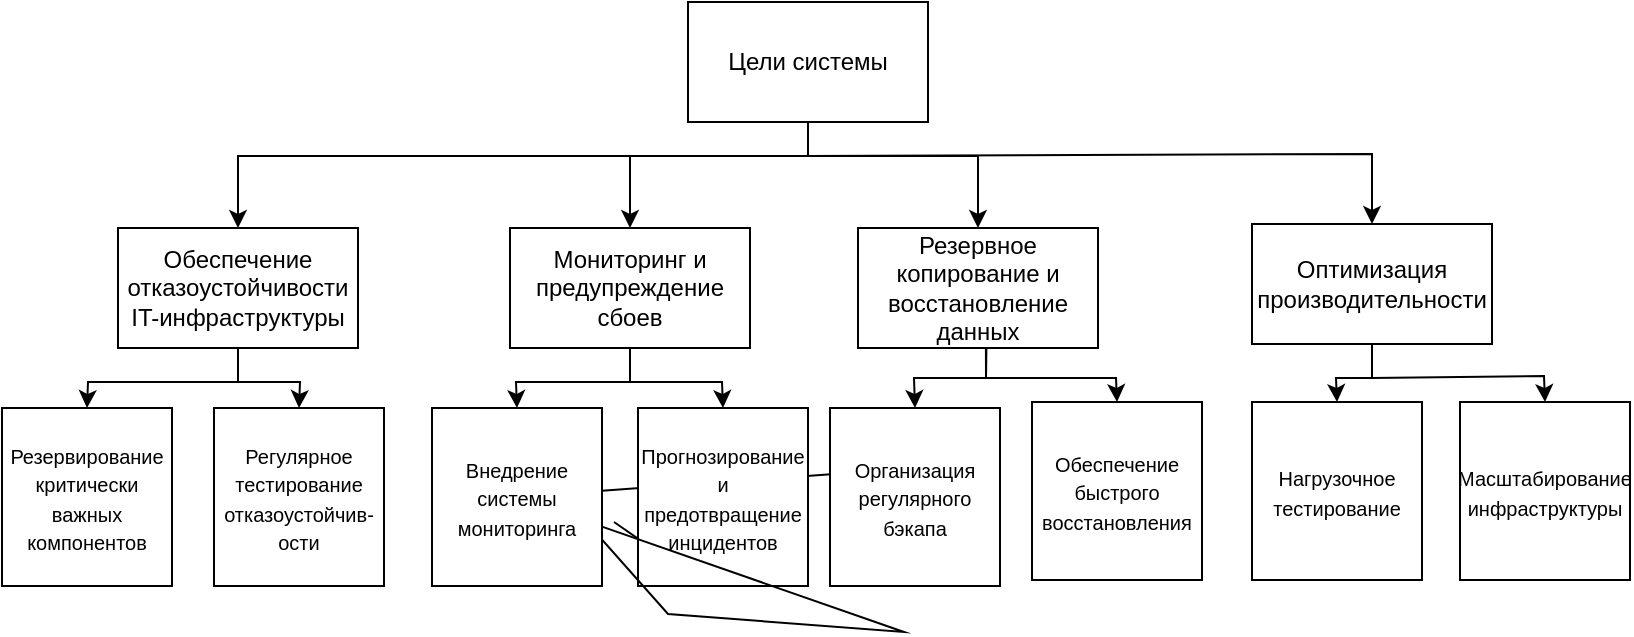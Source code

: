 <mxfile version="26.2.8">
  <diagram name="Страница — 1" id="a0nIVQFMLuUEzL4oQPMq">
    <mxGraphModel dx="1785" dy="956" grid="0" gridSize="10" guides="1" tooltips="1" connect="1" arrows="1" fold="1" page="0" pageScale="1" pageWidth="827" pageHeight="1169" background="light-dark(#FFFFFF,#FFFFFF)" math="0" shadow="0">
      <root>
        <mxCell id="0" />
        <mxCell id="1" parent="0" />
        <mxCell id="6AQP2gYK-ikNi4fo5GKm-1" value="&lt;font style=&quot;color: light-dark(rgb(0, 0, 0), rgb(0, 0, 0));&quot;&gt;Обеспечение отказоустойчивости IT-инфраструктуры&lt;/font&gt;" style="rounded=0;whiteSpace=wrap;html=1;fillColor=light-dark(#FFFFFF,#FFFFFF);strokeColor=light-dark(#000000,#000000);" vertex="1" parent="1">
          <mxGeometry x="-443" y="40" width="120" height="60" as="geometry" />
        </mxCell>
        <mxCell id="6AQP2gYK-ikNi4fo5GKm-2" value="&lt;font style=&quot;color: light-dark(rgb(0, 0, 0), rgb(0, 0, 0));&quot;&gt;Мониторинг и предупреждение сбоев&lt;/font&gt;" style="rounded=0;whiteSpace=wrap;html=1;fillColor=light-dark(#FFFFFF,#FFFFFF);strokeColor=light-dark(#000000,#000000);" vertex="1" parent="1">
          <mxGeometry x="-247" y="40" width="120" height="60" as="geometry" />
        </mxCell>
        <mxCell id="6AQP2gYK-ikNi4fo5GKm-3" value="&lt;font style=&quot;color: light-dark(rgb(0, 0, 0), rgb(0, 0, 0));&quot;&gt;Резервное копирование и восстановление данных&lt;/font&gt;" style="rounded=0;whiteSpace=wrap;html=1;fillColor=light-dark(#FFFFFF,#FFFFFF);strokeColor=light-dark(#000000,#000000);" vertex="1" parent="1">
          <mxGeometry x="-73" y="40" width="120" height="60" as="geometry" />
        </mxCell>
        <mxCell id="6AQP2gYK-ikNi4fo5GKm-4" value="&lt;font style=&quot;color: light-dark(rgb(0, 0, 0), rgb(0, 0, 0));&quot;&gt;Оптимизация производительности&lt;/font&gt;" style="rounded=0;whiteSpace=wrap;html=1;fillColor=light-dark(#FFFFFF,#FFFFFF);strokeColor=light-dark(#000000,#000000);" vertex="1" parent="1">
          <mxGeometry x="124" y="38" width="120" height="60" as="geometry" />
        </mxCell>
        <mxCell id="6AQP2gYK-ikNi4fo5GKm-5" value="&lt;font style=&quot;color: light-dark(rgb(0, 0, 0), rgb(0, 0, 0));&quot;&gt;Цели системы&lt;/font&gt;" style="rounded=0;whiteSpace=wrap;html=1;fillColor=light-dark(#FFFFFF,#FFFFFF);strokeColor=light-dark(#000000,#000000);" vertex="1" parent="1">
          <mxGeometry x="-158" y="-73" width="120" height="60" as="geometry" />
        </mxCell>
        <mxCell id="6AQP2gYK-ikNi4fo5GKm-7" value="" style="endArrow=classic;html=1;rounded=0;" edge="1" parent="1">
          <mxGeometry width="50" height="50" relative="1" as="geometry">
            <mxPoint x="-163" y="146.926" as="sourcePoint" />
            <mxPoint x="-145" y="137" as="targetPoint" />
          </mxGeometry>
        </mxCell>
        <mxCell id="6AQP2gYK-ikNi4fo5GKm-10" value="" style="endArrow=none;html=1;rounded=0;" edge="1" parent="1" source="6AQP2gYK-ikNi4fo5GKm-28">
          <mxGeometry relative="1" as="geometry">
            <mxPoint x="-231" y="162" as="sourcePoint" />
            <mxPoint x="-71" y="162" as="targetPoint" />
            <Array as="points" />
          </mxGeometry>
        </mxCell>
        <mxCell id="6AQP2gYK-ikNi4fo5GKm-13" value="" style="endArrow=classic;html=1;rounded=0;exitX=0.5;exitY=1;exitDx=0;exitDy=0;entryX=0.5;entryY=0;entryDx=0;entryDy=0;strokeColor=light-dark(#000000,#000000);" edge="1" parent="1" source="6AQP2gYK-ikNi4fo5GKm-5" target="6AQP2gYK-ikNi4fo5GKm-1">
          <mxGeometry width="50" height="50" relative="1" as="geometry">
            <mxPoint x="-139" y="87" as="sourcePoint" />
            <mxPoint x="-89" y="37" as="targetPoint" />
            <Array as="points">
              <mxPoint x="-98" y="4" />
              <mxPoint x="-383" y="4" />
            </Array>
          </mxGeometry>
        </mxCell>
        <mxCell id="6AQP2gYK-ikNi4fo5GKm-14" value="" style="endArrow=classic;html=1;rounded=0;exitX=0.5;exitY=1;exitDx=0;exitDy=0;entryX=0.5;entryY=0;entryDx=0;entryDy=0;strokeColor=light-dark(#000000,#000000);" edge="1" parent="1" source="6AQP2gYK-ikNi4fo5GKm-5" target="6AQP2gYK-ikNi4fo5GKm-2">
          <mxGeometry width="50" height="50" relative="1" as="geometry">
            <mxPoint x="-88" y="-3" as="sourcePoint" />
            <mxPoint x="-341" y="50" as="targetPoint" />
            <Array as="points">
              <mxPoint x="-98" y="4" />
              <mxPoint x="-187" y="4" />
            </Array>
          </mxGeometry>
        </mxCell>
        <mxCell id="6AQP2gYK-ikNi4fo5GKm-15" value="" style="endArrow=classic;html=1;rounded=0;exitX=0.5;exitY=1;exitDx=0;exitDy=0;entryX=0.5;entryY=0;entryDx=0;entryDy=0;strokeColor=light-dark(#000000,#000000);" edge="1" parent="1" source="6AQP2gYK-ikNi4fo5GKm-5" target="6AQP2gYK-ikNi4fo5GKm-3">
          <mxGeometry width="50" height="50" relative="1" as="geometry">
            <mxPoint x="-96" y="-9" as="sourcePoint" />
            <mxPoint x="-7" y="44" as="targetPoint" />
            <Array as="points">
              <mxPoint x="-98" y="4" />
              <mxPoint x="-13" y="4" />
            </Array>
          </mxGeometry>
        </mxCell>
        <mxCell id="6AQP2gYK-ikNi4fo5GKm-17" value="" style="endArrow=classic;html=1;rounded=0;exitX=0.5;exitY=1;exitDx=0;exitDy=0;entryX=0.5;entryY=0;entryDx=0;entryDy=0;strokeColor=light-dark(#000000,#000000);" edge="1" parent="1" source="6AQP2gYK-ikNi4fo5GKm-5" target="6AQP2gYK-ikNi4fo5GKm-4">
          <mxGeometry width="50" height="50" relative="1" as="geometry">
            <mxPoint x="-88" y="-3" as="sourcePoint" />
            <mxPoint x="-3" y="50" as="targetPoint" />
            <Array as="points">
              <mxPoint x="-98" y="4" />
              <mxPoint x="184" y="3" />
            </Array>
          </mxGeometry>
        </mxCell>
        <mxCell id="6AQP2gYK-ikNi4fo5GKm-18" value="&lt;font style=&quot;color: light-dark(rgb(0, 0, 0), rgb(0, 0, 0)); font-size: 10px;&quot;&gt;Резервирование критически важных компонентов&lt;/font&gt;" style="rounded=0;whiteSpace=wrap;html=1;fillColor=light-dark(#FFFFFF,#FFFFFF);strokeColor=light-dark(#000000,#000000);" vertex="1" parent="1">
          <mxGeometry x="-501" y="130" width="85" height="89" as="geometry" />
        </mxCell>
        <mxCell id="6AQP2gYK-ikNi4fo5GKm-22" value="" style="endArrow=classic;html=1;rounded=0;" edge="1" parent="1">
          <mxGeometry width="50" height="50" relative="1" as="geometry">
            <mxPoint x="-195" y="187" as="sourcePoint" />
            <mxPoint x="-163" y="209.222" as="targetPoint" />
          </mxGeometry>
        </mxCell>
        <mxCell id="6AQP2gYK-ikNi4fo5GKm-27" value="&lt;font style=&quot;color: light-dark(rgb(0, 0, 0), rgb(0, 0, 0)); font-size: 10px;&quot;&gt;Регулярное тестирование отказоустойчив-ости&lt;/font&gt;" style="rounded=0;whiteSpace=wrap;html=1;fillColor=light-dark(#FFFFFF,#FFFFFF);strokeColor=light-dark(#000000,#000000);" vertex="1" parent="1">
          <mxGeometry x="-395" y="130" width="85" height="89" as="geometry" />
        </mxCell>
        <mxCell id="6AQP2gYK-ikNi4fo5GKm-29" value="&lt;font style=&quot;color: light-dark(rgb(0, 0, 0), rgb(0, 0, 0)); font-size: 10px;&quot;&gt;Прогнозирование и предотвращение инцидентов&lt;/font&gt;" style="rounded=0;whiteSpace=wrap;html=1;fillColor=light-dark(#FFFFFF,#FFFFFF);strokeColor=light-dark(#000000,#000000);" vertex="1" parent="1">
          <mxGeometry x="-183" y="130" width="85" height="89" as="geometry" />
        </mxCell>
        <mxCell id="6AQP2gYK-ikNi4fo5GKm-30" value="&lt;font style=&quot;color: light-dark(rgb(0, 0, 0), rgb(0, 0, 0)); font-size: 10px;&quot;&gt;Организация регулярного бэкапа&lt;/font&gt;" style="rounded=0;whiteSpace=wrap;html=1;fillColor=light-dark(#FFFFFF,#FFFFFF);strokeColor=light-dark(#000000,#000000);" vertex="1" parent="1">
          <mxGeometry x="-87" y="130" width="85" height="89" as="geometry" />
        </mxCell>
        <mxCell id="6AQP2gYK-ikNi4fo5GKm-31" value="&lt;font style=&quot;color: light-dark(rgb(0, 0, 0), rgb(0, 0, 0)); font-size: 10px;&quot;&gt;Обеспечение быстрого восстановления&lt;/font&gt;" style="rounded=0;whiteSpace=wrap;html=1;fillColor=light-dark(#FFFFFF,#FFFFFF);strokeColor=light-dark(#000000,#000000);" vertex="1" parent="1">
          <mxGeometry x="14" y="127" width="85" height="89" as="geometry" />
        </mxCell>
        <mxCell id="6AQP2gYK-ikNi4fo5GKm-32" value="&lt;font style=&quot;color: light-dark(rgb(0, 0, 0), rgb(0, 0, 0)); font-size: 10px;&quot;&gt;Нагрузочное тестирование&lt;/font&gt;" style="rounded=0;whiteSpace=wrap;html=1;fillColor=light-dark(#FFFFFF,#FFFFFF);strokeColor=light-dark(#000000,#000000);" vertex="1" parent="1">
          <mxGeometry x="124" y="127" width="85" height="89" as="geometry" />
        </mxCell>
        <mxCell id="6AQP2gYK-ikNi4fo5GKm-33" value="&lt;font style=&quot;color: light-dark(rgb(0, 0, 0), rgb(0, 0, 0)); font-size: 10px;&quot;&gt;Масштабирование инфраструктуры&lt;/font&gt;" style="rounded=0;whiteSpace=wrap;html=1;fillColor=light-dark(#FFFFFF,#FFFFFF);strokeColor=light-dark(#000000,#000000);" vertex="1" parent="1">
          <mxGeometry x="228" y="127" width="85" height="89" as="geometry" />
        </mxCell>
        <mxCell id="6AQP2gYK-ikNi4fo5GKm-34" value="" style="endArrow=none;html=1;rounded=0;" edge="1" parent="1" target="6AQP2gYK-ikNi4fo5GKm-28">
          <mxGeometry relative="1" as="geometry">
            <mxPoint x="-231" y="162" as="sourcePoint" />
            <mxPoint x="-71" y="162" as="targetPoint" />
            <Array as="points">
              <mxPoint x="-168" y="233" />
              <mxPoint x="-50" y="242" />
            </Array>
          </mxGeometry>
        </mxCell>
        <mxCell id="6AQP2gYK-ikNi4fo5GKm-28" value="&lt;font style=&quot;color: light-dark(rgb(0, 0, 0), rgb(0, 0, 0)); font-size: 10px;&quot;&gt;Внедрение системы мониторинга&lt;/font&gt;" style="rounded=0;whiteSpace=wrap;html=1;fillColor=light-dark(#FFFFFF,#FFFFFF);strokeColor=light-dark(#000000,#000000);" vertex="1" parent="1">
          <mxGeometry x="-286" y="130" width="85" height="89" as="geometry" />
        </mxCell>
        <mxCell id="6AQP2gYK-ikNi4fo5GKm-35" value="" style="endArrow=classic;html=1;rounded=0;exitX=0.5;exitY=1;exitDx=0;exitDy=0;entryX=0.5;entryY=0;entryDx=0;entryDy=0;strokeColor=light-dark(#000000,#000000);" edge="1" parent="1" source="6AQP2gYK-ikNi4fo5GKm-1" target="6AQP2gYK-ikNi4fo5GKm-18">
          <mxGeometry width="50" height="50" relative="1" as="geometry">
            <mxPoint x="-238" y="100" as="sourcePoint" />
            <mxPoint x="-523" y="153" as="targetPoint" />
            <Array as="points">
              <mxPoint x="-383" y="117" />
              <mxPoint x="-458" y="117" />
            </Array>
          </mxGeometry>
        </mxCell>
        <mxCell id="6AQP2gYK-ikNi4fo5GKm-36" value="" style="endArrow=classic;html=1;rounded=0;exitX=0.5;exitY=1;exitDx=0;exitDy=0;entryX=0.5;entryY=0;entryDx=0;entryDy=0;strokeColor=light-dark(#000000,#000000);" edge="1" parent="1" source="6AQP2gYK-ikNi4fo5GKm-1" target="6AQP2gYK-ikNi4fo5GKm-27">
          <mxGeometry width="50" height="50" relative="1" as="geometry">
            <mxPoint x="-437" y="97" as="sourcePoint" />
            <mxPoint x="-362" y="127" as="targetPoint" />
            <Array as="points">
              <mxPoint x="-383" y="117" />
              <mxPoint x="-352" y="117" />
            </Array>
          </mxGeometry>
        </mxCell>
        <mxCell id="6AQP2gYK-ikNi4fo5GKm-37" value="" style="endArrow=classic;html=1;rounded=0;exitX=0.5;exitY=1;exitDx=0;exitDy=0;entryX=0.5;entryY=0;entryDx=0;entryDy=0;strokeColor=light-dark(#000000,#000000);" edge="1" parent="1" source="6AQP2gYK-ikNi4fo5GKm-2" target="6AQP2gYK-ikNi4fo5GKm-28">
          <mxGeometry width="50" height="50" relative="1" as="geometry">
            <mxPoint x="-189" y="106" as="sourcePoint" />
            <mxPoint x="-264" y="136" as="targetPoint" />
            <Array as="points">
              <mxPoint x="-187" y="117" />
              <mxPoint x="-244" y="117" />
            </Array>
          </mxGeometry>
        </mxCell>
        <mxCell id="6AQP2gYK-ikNi4fo5GKm-38" value="" style="endArrow=classic;html=1;rounded=0;exitX=0.5;exitY=1;exitDx=0;exitDy=0;entryX=0.5;entryY=0;entryDx=0;entryDy=0;strokeColor=light-dark(#000000,#000000);" edge="1" parent="1" source="6AQP2gYK-ikNi4fo5GKm-2" target="6AQP2gYK-ikNi4fo5GKm-29">
          <mxGeometry width="50" height="50" relative="1" as="geometry">
            <mxPoint x="-177" y="110" as="sourcePoint" />
            <mxPoint x="-233" y="140" as="targetPoint" />
            <Array as="points">
              <mxPoint x="-187" y="117" />
              <mxPoint x="-141" y="117" />
            </Array>
          </mxGeometry>
        </mxCell>
        <mxCell id="6AQP2gYK-ikNi4fo5GKm-39" value="" style="endArrow=classic;html=1;rounded=0;exitX=0.533;exitY=1.006;exitDx=0;exitDy=0;entryX=0.5;entryY=0;entryDx=0;entryDy=0;strokeColor=light-dark(#000000,#000000);exitPerimeter=0;" edge="1" parent="1" source="6AQP2gYK-ikNi4fo5GKm-3" target="6AQP2gYK-ikNi4fo5GKm-30">
          <mxGeometry width="50" height="50" relative="1" as="geometry">
            <mxPoint x="-11" y="105" as="sourcePoint" />
            <mxPoint x="-67" y="135" as="targetPoint" />
            <Array as="points">
              <mxPoint x="-9" y="115" />
              <mxPoint x="-45" y="115" />
            </Array>
          </mxGeometry>
        </mxCell>
        <mxCell id="6AQP2gYK-ikNi4fo5GKm-40" value="" style="endArrow=classic;html=1;rounded=0;exitX=0.535;exitY=0.999;exitDx=0;exitDy=0;entryX=0.5;entryY=0;entryDx=0;entryDy=0;strokeColor=light-dark(#000000,#000000);exitPerimeter=0;" edge="1" parent="1" source="6AQP2gYK-ikNi4fo5GKm-3" target="6AQP2gYK-ikNi4fo5GKm-31">
          <mxGeometry width="50" height="50" relative="1" as="geometry">
            <mxPoint x="1" y="110" as="sourcePoint" />
            <mxPoint x="-34" y="140" as="targetPoint" />
            <Array as="points">
              <mxPoint x="-9" y="115" />
              <mxPoint x="56" y="115" />
            </Array>
          </mxGeometry>
        </mxCell>
        <mxCell id="6AQP2gYK-ikNi4fo5GKm-41" value="" style="endArrow=classic;html=1;rounded=0;exitX=0.5;exitY=1;exitDx=0;exitDy=0;entryX=0.5;entryY=0;entryDx=0;entryDy=0;strokeColor=light-dark(#000000,#000000);" edge="1" parent="1" source="6AQP2gYK-ikNi4fo5GKm-4" target="6AQP2gYK-ikNi4fo5GKm-32">
          <mxGeometry width="50" height="50" relative="1" as="geometry">
            <mxPoint x="191" y="104" as="sourcePoint" />
            <mxPoint x="156" y="134" as="targetPoint" />
            <Array as="points">
              <mxPoint x="184" y="115" />
              <mxPoint x="166" y="115" />
            </Array>
          </mxGeometry>
        </mxCell>
        <mxCell id="6AQP2gYK-ikNi4fo5GKm-42" value="" style="endArrow=classic;html=1;rounded=0;exitX=0.5;exitY=1;exitDx=0;exitDy=0;entryX=0.5;entryY=0;entryDx=0;entryDy=0;strokeColor=light-dark(#000000,#000000);" edge="1" parent="1" source="6AQP2gYK-ikNi4fo5GKm-4" target="6AQP2gYK-ikNi4fo5GKm-33">
          <mxGeometry width="50" height="50" relative="1" as="geometry">
            <mxPoint x="194" y="108" as="sourcePoint" />
            <mxPoint x="177" y="137" as="targetPoint" />
            <Array as="points">
              <mxPoint x="184" y="115" />
              <mxPoint x="270" y="114" />
            </Array>
          </mxGeometry>
        </mxCell>
      </root>
    </mxGraphModel>
  </diagram>
</mxfile>
